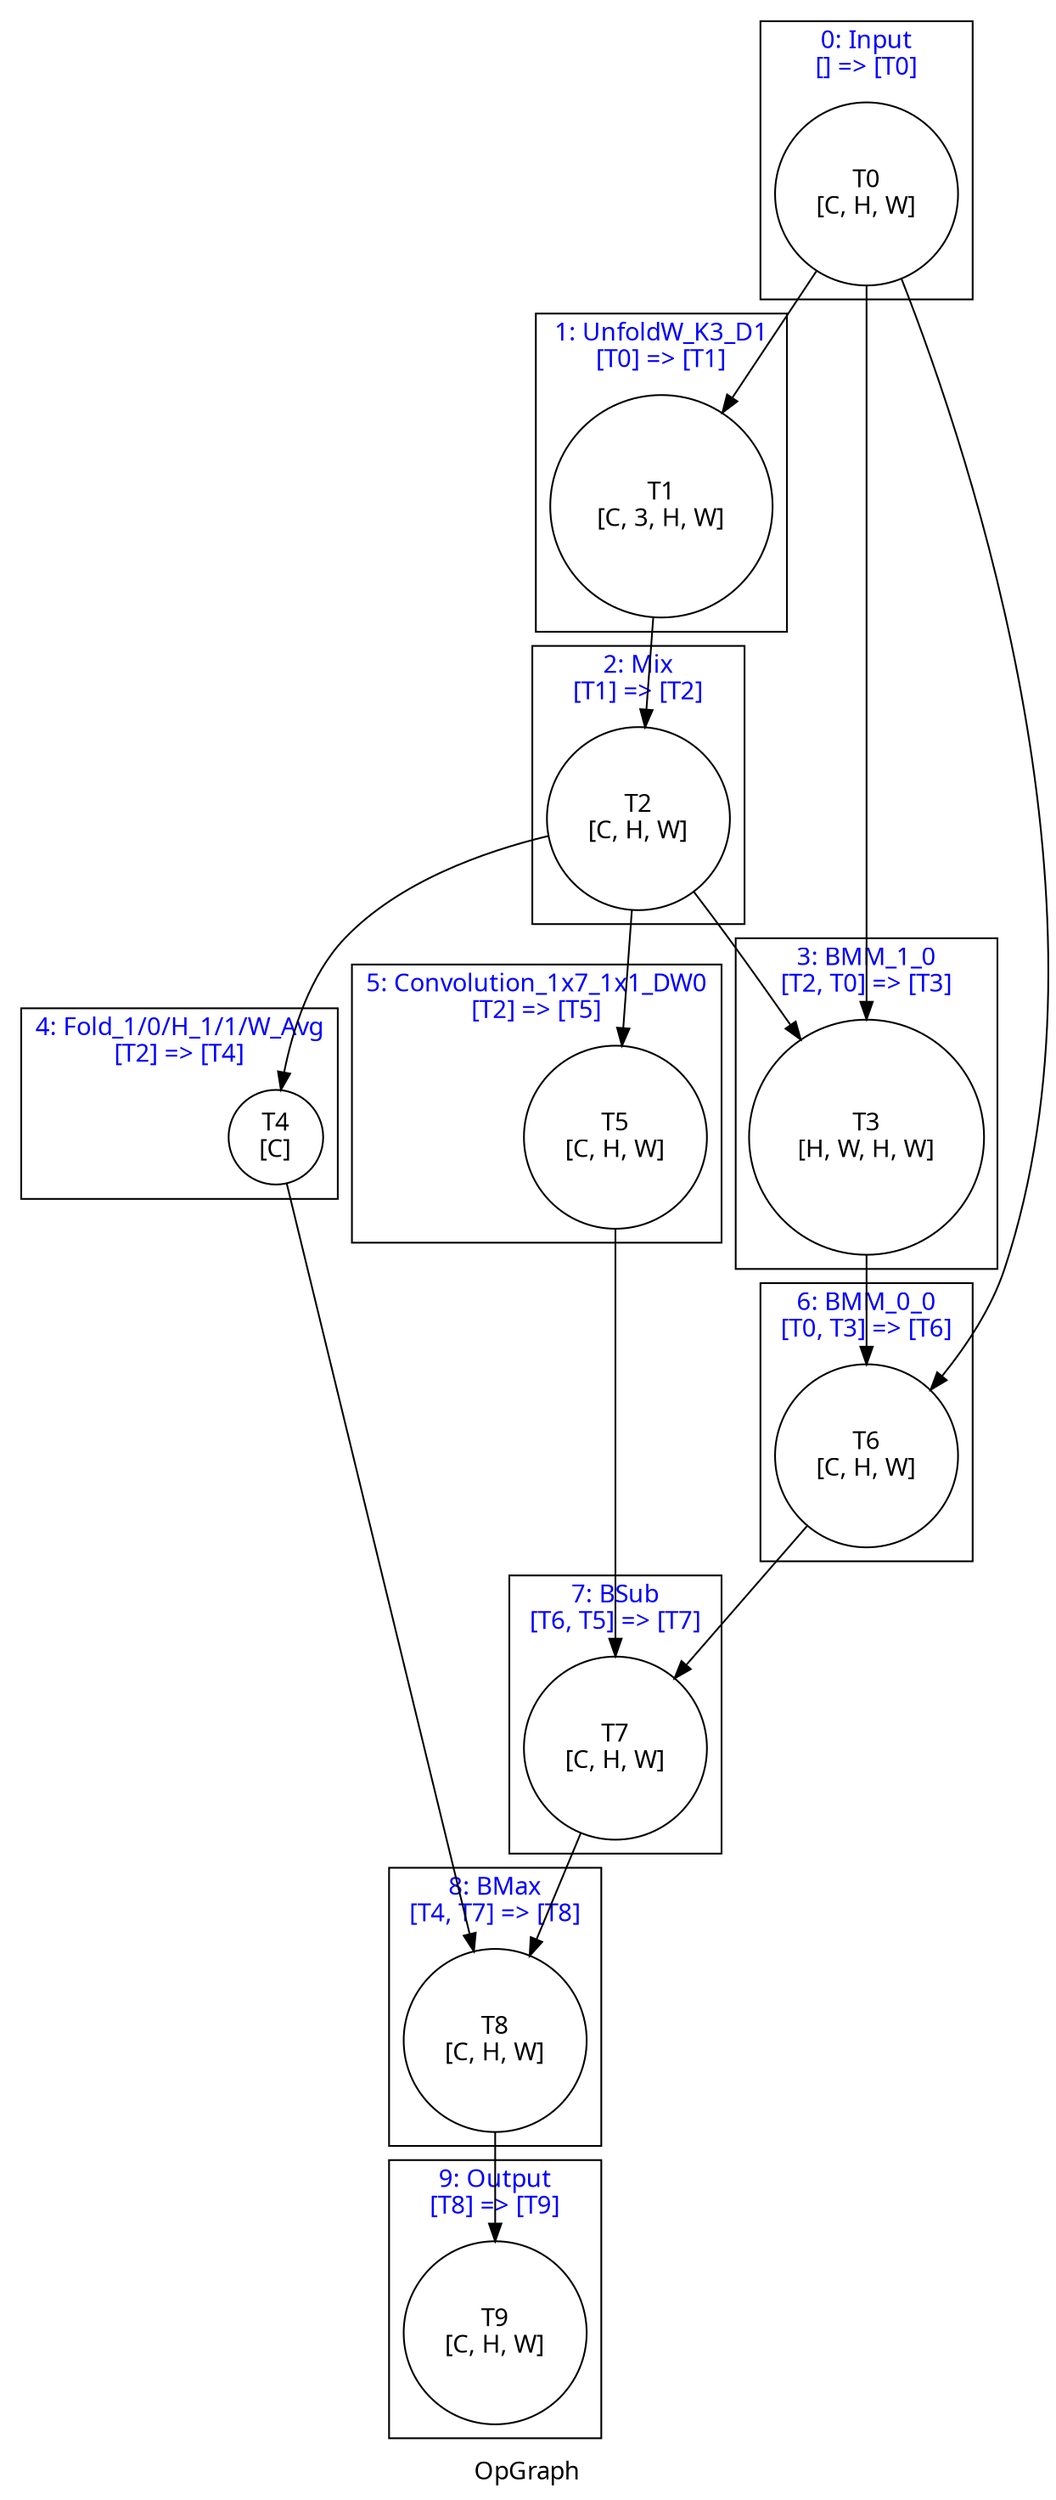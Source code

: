 digraph OpGraph {
    label = "OpGraph"
    fontname = "Graphik";
    subgraph tensors {
        node [shape = circle, color = black, fontname = "Graphik"]
        t_0; t_1; t_2; t_3; t_4; t_5; t_6; t_7; t_8; t_9; 
    }
    subgraph cluster_0 {
        fontcolor = blue;
        label = "0: Input\n[] => [T0]";
        t_0 [label = "T0\n[C, H, W]"];
    }
    subgraph cluster_1 {
        fontcolor = blue;
        label = "1: UnfoldW_K3_D1\n[T0] => [T1]";
        t_1 [label = "T1\n[C, 3, H, W]"];
    }
    subgraph cluster_2 {
        fontcolor = blue;
        label = "2: Mix\n[T1] => [T2]";
        t_2 [label = "T2\n[C, H, W]"];
    }
    subgraph cluster_3 {
        fontcolor = blue;
        label = "3: BMM_1_0\n[T2, T0] => [T3]";
        t_3 [label = "T3\n[H, W, H, W]"];
    }
    subgraph cluster_4 {
        fontcolor = blue;
        label = "4: Fold_1/0/H_1/1/W_Avg\n[T2] => [T4]";
        t_4 [label = "T4\n[C]"];
    }
    subgraph cluster_5 {
        fontcolor = blue;
        label = "5: Convolution_1x7_1x1_DW0\n[T2] => [T5]";
        t_5 [label = "T5\n[C, H, W]"];
    }
    subgraph cluster_6 {
        fontcolor = blue;
        label = "6: BMM_0_0\n[T0, T3] => [T6]";
        t_6 [label = "T6\n[C, H, W]"];
    }
    subgraph cluster_7 {
        fontcolor = blue;
        label = "7: BSub\n[T6, T5] => [T7]";
        t_7 [label = "T7\n[C, H, W]"];
    }
    subgraph cluster_8 {
        fontcolor = blue;
        label = "8: BMax\n[T4, T7] => [T8]";
        t_8 [label = "T8\n[C, H, W]"];
    }
    subgraph cluster_9 {
        fontcolor = blue;
        label = "9: Output\n[T8] => [T9]";
        t_9 [label = "T9\n[C, H, W]"];
    }
    t_0 -> t_1;
    t_0 -> t_3;
    t_0 -> t_6;
    t_1 -> t_2;
    t_2 -> t_3;
    t_2 -> t_4;
    t_2 -> t_5;
    t_3 -> t_6;
    t_4 -> t_8;
    t_5 -> t_7;
    t_6 -> t_7;
    t_7 -> t_8;
    t_8 -> t_9;
}

